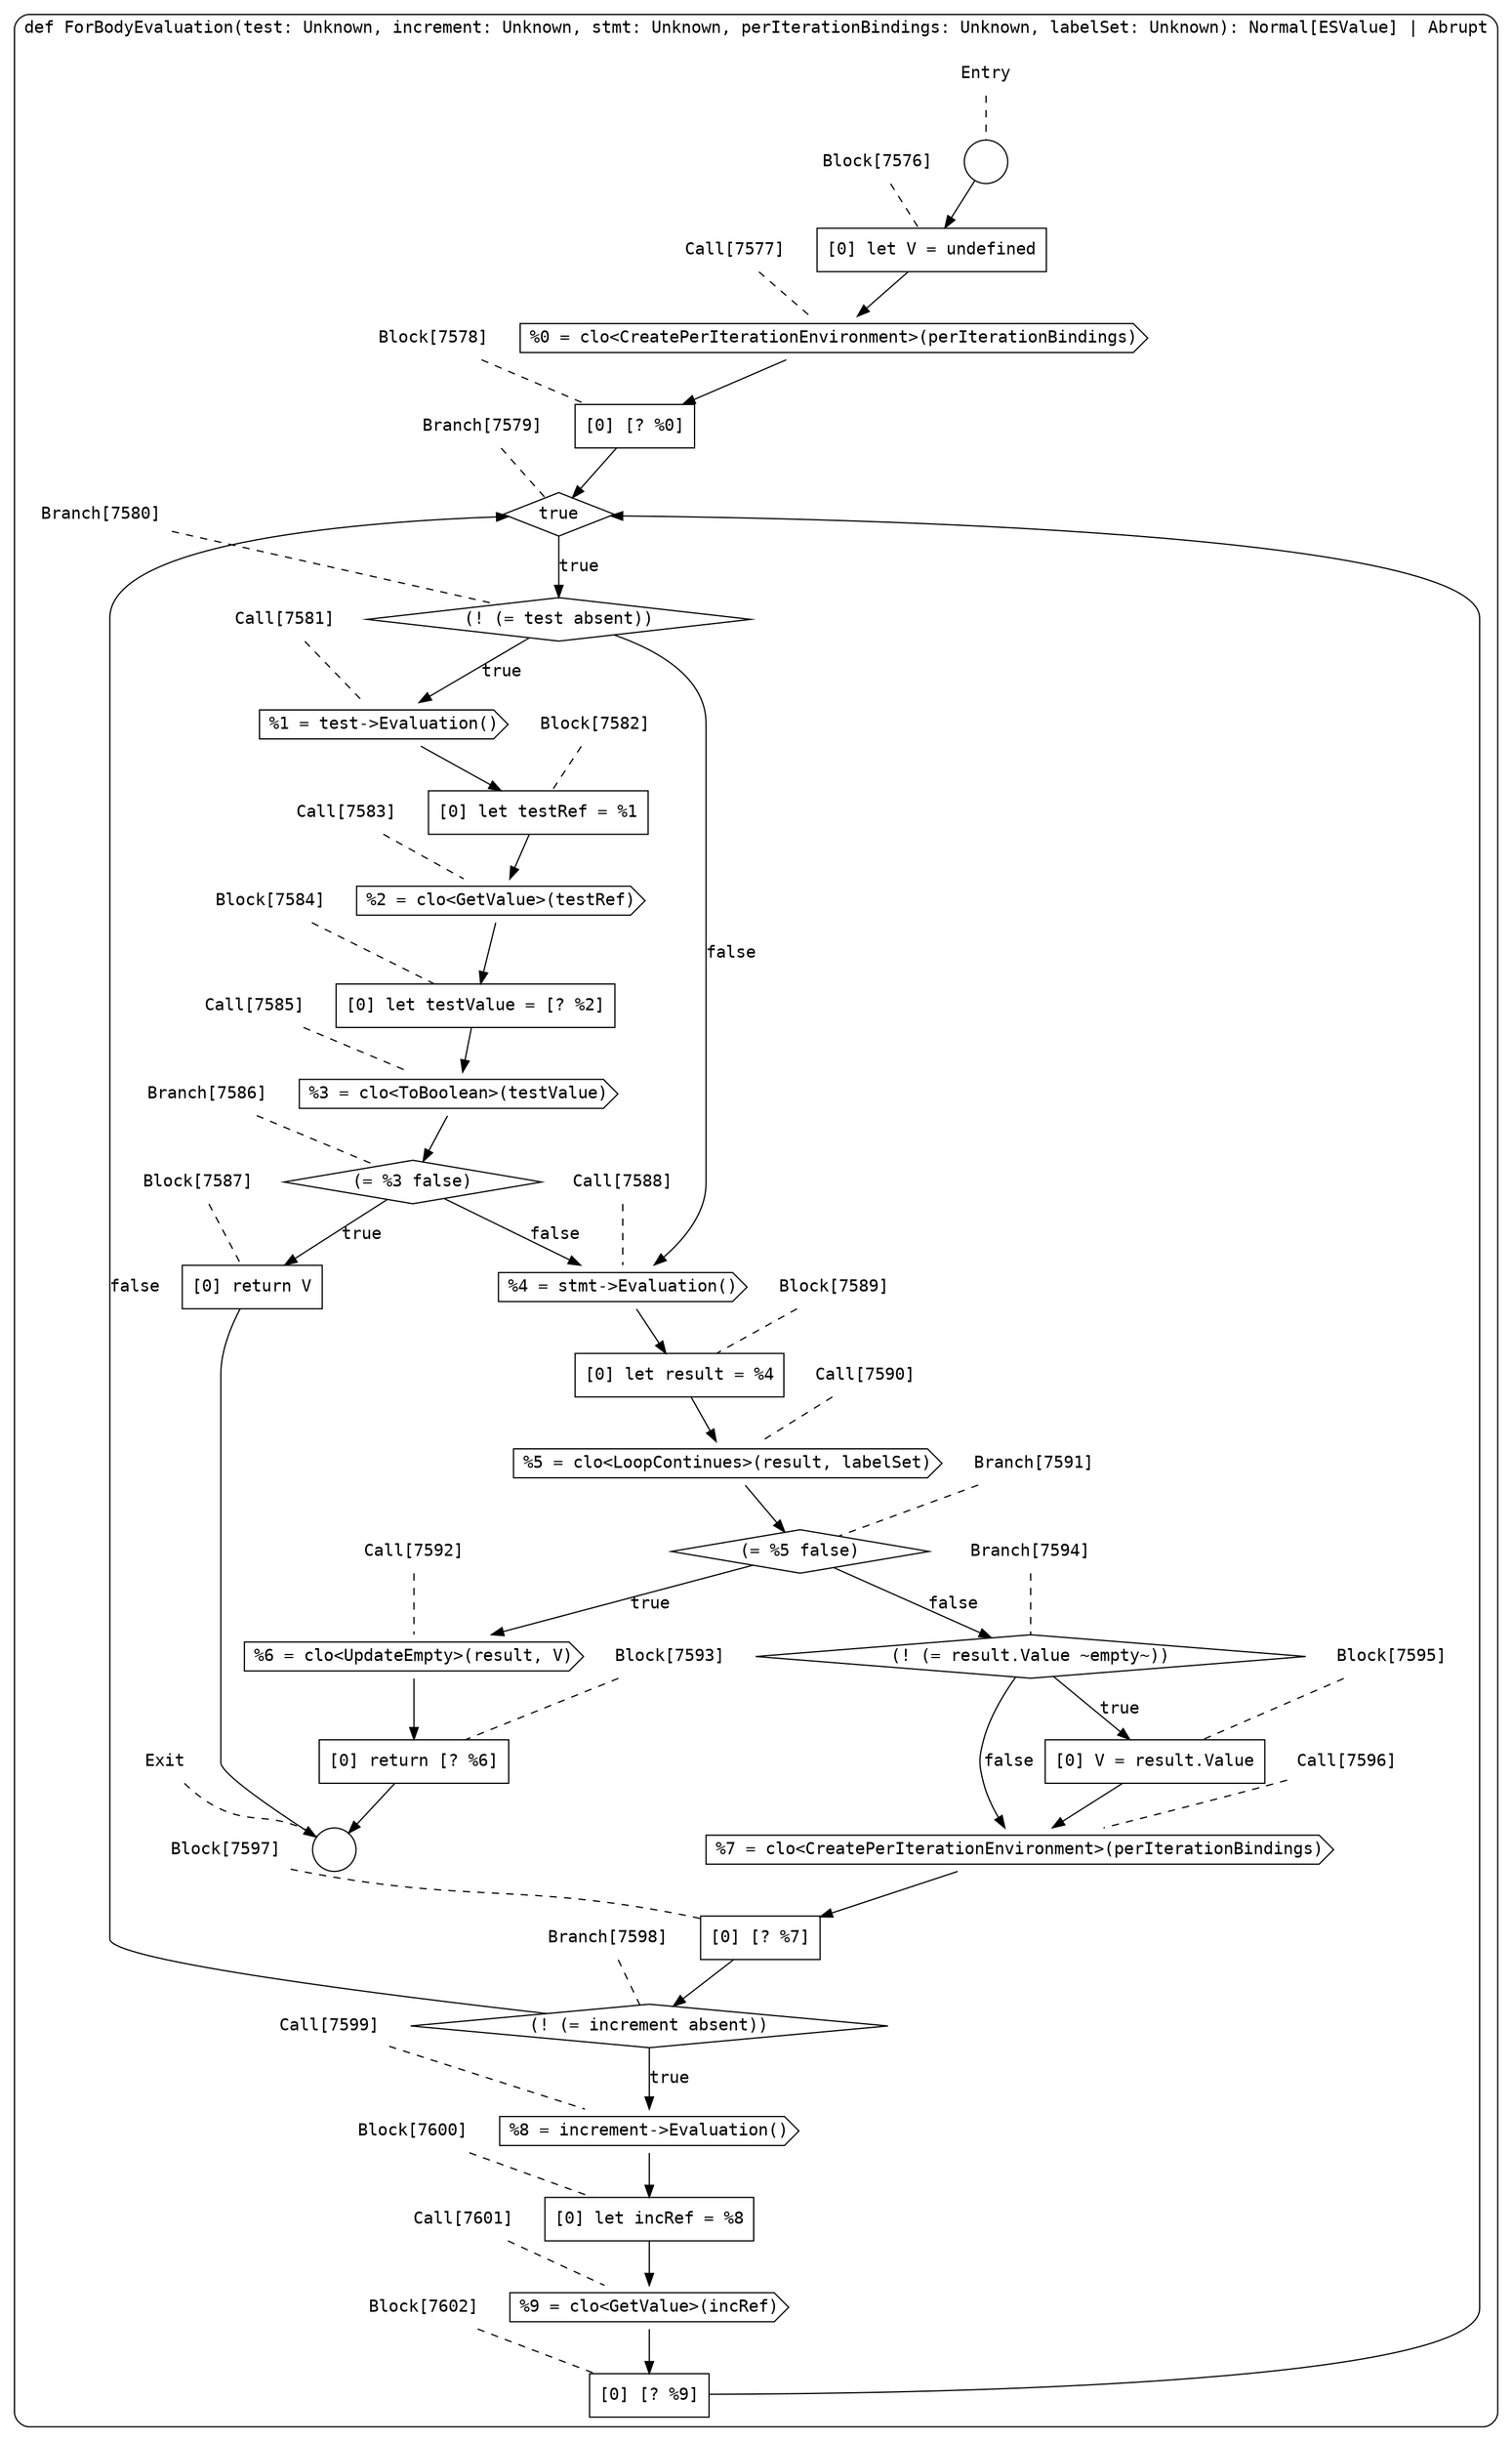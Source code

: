 digraph {
  graph [fontname = "Consolas"]
  node [fontname = "Consolas"]
  edge [fontname = "Consolas"]
  subgraph cluster1431 {
    label = "def ForBodyEvaluation(test: Unknown, increment: Unknown, stmt: Unknown, perIterationBindings: Unknown, labelSet: Unknown): Normal[ESValue] | Abrupt"
    style = rounded
    cluster1431_entry_name [shape=none, label=<<font color="black">Entry</font>>]
    cluster1431_entry_name -> cluster1431_entry [arrowhead=none, color="black", style=dashed]
    cluster1431_entry [shape=circle label=" " color="black" fillcolor="white" style=filled]
    cluster1431_entry -> node7576 [color="black"]
    cluster1431_exit_name [shape=none, label=<<font color="black">Exit</font>>]
    cluster1431_exit_name -> cluster1431_exit [arrowhead=none, color="black", style=dashed]
    cluster1431_exit [shape=circle label=" " color="black" fillcolor="white" style=filled]
    node7576_name [shape=none, label=<<font color="black">Block[7576]</font>>]
    node7576_name -> node7576 [arrowhead=none, color="black", style=dashed]
    node7576 [shape=box, label=<<font color="black">[0] let V = undefined<BR ALIGN="LEFT"/></font>> color="black" fillcolor="white", style=filled]
    node7576 -> node7577 [color="black"]
    node7577_name [shape=none, label=<<font color="black">Call[7577]</font>>]
    node7577_name -> node7577 [arrowhead=none, color="black", style=dashed]
    node7577 [shape=cds, label=<<font color="black">%0 = clo&lt;CreatePerIterationEnvironment&gt;(perIterationBindings)</font>> color="black" fillcolor="white", style=filled]
    node7577 -> node7578 [color="black"]
    node7578_name [shape=none, label=<<font color="black">Block[7578]</font>>]
    node7578_name -> node7578 [arrowhead=none, color="black", style=dashed]
    node7578 [shape=box, label=<<font color="black">[0] [? %0]<BR ALIGN="LEFT"/></font>> color="black" fillcolor="white", style=filled]
    node7578 -> node7579 [color="black"]
    node7579_name [shape=none, label=<<font color="black">Branch[7579]</font>>]
    node7579_name -> node7579 [arrowhead=none, color="black", style=dashed]
    node7579 [shape=diamond, label=<<font color="black">true</font>> color="black" fillcolor="white", style=filled]
    node7579 -> node7580 [label=<<font color="black">true</font>> color="black"]
    node7580_name [shape=none, label=<<font color="black">Branch[7580]</font>>]
    node7580_name -> node7580 [arrowhead=none, color="black", style=dashed]
    node7580 [shape=diamond, label=<<font color="black">(! (= test absent))</font>> color="black" fillcolor="white", style=filled]
    node7580 -> node7581 [label=<<font color="black">true</font>> color="black"]
    node7580 -> node7588 [label=<<font color="black">false</font>> color="black"]
    node7581_name [shape=none, label=<<font color="black">Call[7581]</font>>]
    node7581_name -> node7581 [arrowhead=none, color="black", style=dashed]
    node7581 [shape=cds, label=<<font color="black">%1 = test-&gt;Evaluation()</font>> color="black" fillcolor="white", style=filled]
    node7581 -> node7582 [color="black"]
    node7588_name [shape=none, label=<<font color="black">Call[7588]</font>>]
    node7588_name -> node7588 [arrowhead=none, color="black", style=dashed]
    node7588 [shape=cds, label=<<font color="black">%4 = stmt-&gt;Evaluation()</font>> color="black" fillcolor="white", style=filled]
    node7588 -> node7589 [color="black"]
    node7582_name [shape=none, label=<<font color="black">Block[7582]</font>>]
    node7582_name -> node7582 [arrowhead=none, color="black", style=dashed]
    node7582 [shape=box, label=<<font color="black">[0] let testRef = %1<BR ALIGN="LEFT"/></font>> color="black" fillcolor="white", style=filled]
    node7582 -> node7583 [color="black"]
    node7589_name [shape=none, label=<<font color="black">Block[7589]</font>>]
    node7589_name -> node7589 [arrowhead=none, color="black", style=dashed]
    node7589 [shape=box, label=<<font color="black">[0] let result = %4<BR ALIGN="LEFT"/></font>> color="black" fillcolor="white", style=filled]
    node7589 -> node7590 [color="black"]
    node7583_name [shape=none, label=<<font color="black">Call[7583]</font>>]
    node7583_name -> node7583 [arrowhead=none, color="black", style=dashed]
    node7583 [shape=cds, label=<<font color="black">%2 = clo&lt;GetValue&gt;(testRef)</font>> color="black" fillcolor="white", style=filled]
    node7583 -> node7584 [color="black"]
    node7590_name [shape=none, label=<<font color="black">Call[7590]</font>>]
    node7590_name -> node7590 [arrowhead=none, color="black", style=dashed]
    node7590 [shape=cds, label=<<font color="black">%5 = clo&lt;LoopContinues&gt;(result, labelSet)</font>> color="black" fillcolor="white", style=filled]
    node7590 -> node7591 [color="black"]
    node7584_name [shape=none, label=<<font color="black">Block[7584]</font>>]
    node7584_name -> node7584 [arrowhead=none, color="black", style=dashed]
    node7584 [shape=box, label=<<font color="black">[0] let testValue = [? %2]<BR ALIGN="LEFT"/></font>> color="black" fillcolor="white", style=filled]
    node7584 -> node7585 [color="black"]
    node7591_name [shape=none, label=<<font color="black">Branch[7591]</font>>]
    node7591_name -> node7591 [arrowhead=none, color="black", style=dashed]
    node7591 [shape=diamond, label=<<font color="black">(= %5 false)</font>> color="black" fillcolor="white", style=filled]
    node7591 -> node7592 [label=<<font color="black">true</font>> color="black"]
    node7591 -> node7594 [label=<<font color="black">false</font>> color="black"]
    node7585_name [shape=none, label=<<font color="black">Call[7585]</font>>]
    node7585_name -> node7585 [arrowhead=none, color="black", style=dashed]
    node7585 [shape=cds, label=<<font color="black">%3 = clo&lt;ToBoolean&gt;(testValue)</font>> color="black" fillcolor="white", style=filled]
    node7585 -> node7586 [color="black"]
    node7592_name [shape=none, label=<<font color="black">Call[7592]</font>>]
    node7592_name -> node7592 [arrowhead=none, color="black", style=dashed]
    node7592 [shape=cds, label=<<font color="black">%6 = clo&lt;UpdateEmpty&gt;(result, V)</font>> color="black" fillcolor="white", style=filled]
    node7592 -> node7593 [color="black"]
    node7594_name [shape=none, label=<<font color="black">Branch[7594]</font>>]
    node7594_name -> node7594 [arrowhead=none, color="black", style=dashed]
    node7594 [shape=diamond, label=<<font color="black">(! (= result.Value ~empty~))</font>> color="black" fillcolor="white", style=filled]
    node7594 -> node7595 [label=<<font color="black">true</font>> color="black"]
    node7594 -> node7596 [label=<<font color="black">false</font>> color="black"]
    node7586_name [shape=none, label=<<font color="black">Branch[7586]</font>>]
    node7586_name -> node7586 [arrowhead=none, color="black", style=dashed]
    node7586 [shape=diamond, label=<<font color="black">(= %3 false)</font>> color="black" fillcolor="white", style=filled]
    node7586 -> node7587 [label=<<font color="black">true</font>> color="black"]
    node7586 -> node7588 [label=<<font color="black">false</font>> color="black"]
    node7593_name [shape=none, label=<<font color="black">Block[7593]</font>>]
    node7593_name -> node7593 [arrowhead=none, color="black", style=dashed]
    node7593 [shape=box, label=<<font color="black">[0] return [? %6]<BR ALIGN="LEFT"/></font>> color="black" fillcolor="white", style=filled]
    node7593 -> cluster1431_exit [color="black"]
    node7595_name [shape=none, label=<<font color="black">Block[7595]</font>>]
    node7595_name -> node7595 [arrowhead=none, color="black", style=dashed]
    node7595 [shape=box, label=<<font color="black">[0] V = result.Value<BR ALIGN="LEFT"/></font>> color="black" fillcolor="white", style=filled]
    node7595 -> node7596 [color="black"]
    node7596_name [shape=none, label=<<font color="black">Call[7596]</font>>]
    node7596_name -> node7596 [arrowhead=none, color="black", style=dashed]
    node7596 [shape=cds, label=<<font color="black">%7 = clo&lt;CreatePerIterationEnvironment&gt;(perIterationBindings)</font>> color="black" fillcolor="white", style=filled]
    node7596 -> node7597 [color="black"]
    node7587_name [shape=none, label=<<font color="black">Block[7587]</font>>]
    node7587_name -> node7587 [arrowhead=none, color="black", style=dashed]
    node7587 [shape=box, label=<<font color="black">[0] return V<BR ALIGN="LEFT"/></font>> color="black" fillcolor="white", style=filled]
    node7587 -> cluster1431_exit [color="black"]
    node7597_name [shape=none, label=<<font color="black">Block[7597]</font>>]
    node7597_name -> node7597 [arrowhead=none, color="black", style=dashed]
    node7597 [shape=box, label=<<font color="black">[0] [? %7]<BR ALIGN="LEFT"/></font>> color="black" fillcolor="white", style=filled]
    node7597 -> node7598 [color="black"]
    node7598_name [shape=none, label=<<font color="black">Branch[7598]</font>>]
    node7598_name -> node7598 [arrowhead=none, color="black", style=dashed]
    node7598 [shape=diamond, label=<<font color="black">(! (= increment absent))</font>> color="black" fillcolor="white", style=filled]
    node7598 -> node7599 [label=<<font color="black">true</font>> color="black"]
    node7598 -> node7579 [label=<<font color="black">false</font>> color="black"]
    node7599_name [shape=none, label=<<font color="black">Call[7599]</font>>]
    node7599_name -> node7599 [arrowhead=none, color="black", style=dashed]
    node7599 [shape=cds, label=<<font color="black">%8 = increment-&gt;Evaluation()</font>> color="black" fillcolor="white", style=filled]
    node7599 -> node7600 [color="black"]
    node7600_name [shape=none, label=<<font color="black">Block[7600]</font>>]
    node7600_name -> node7600 [arrowhead=none, color="black", style=dashed]
    node7600 [shape=box, label=<<font color="black">[0] let incRef = %8<BR ALIGN="LEFT"/></font>> color="black" fillcolor="white", style=filled]
    node7600 -> node7601 [color="black"]
    node7601_name [shape=none, label=<<font color="black">Call[7601]</font>>]
    node7601_name -> node7601 [arrowhead=none, color="black", style=dashed]
    node7601 [shape=cds, label=<<font color="black">%9 = clo&lt;GetValue&gt;(incRef)</font>> color="black" fillcolor="white", style=filled]
    node7601 -> node7602 [color="black"]
    node7602_name [shape=none, label=<<font color="black">Block[7602]</font>>]
    node7602_name -> node7602 [arrowhead=none, color="black", style=dashed]
    node7602 [shape=box, label=<<font color="black">[0] [? %9]<BR ALIGN="LEFT"/></font>> color="black" fillcolor="white", style=filled]
    node7602 -> node7579 [color="black"]
  }
}